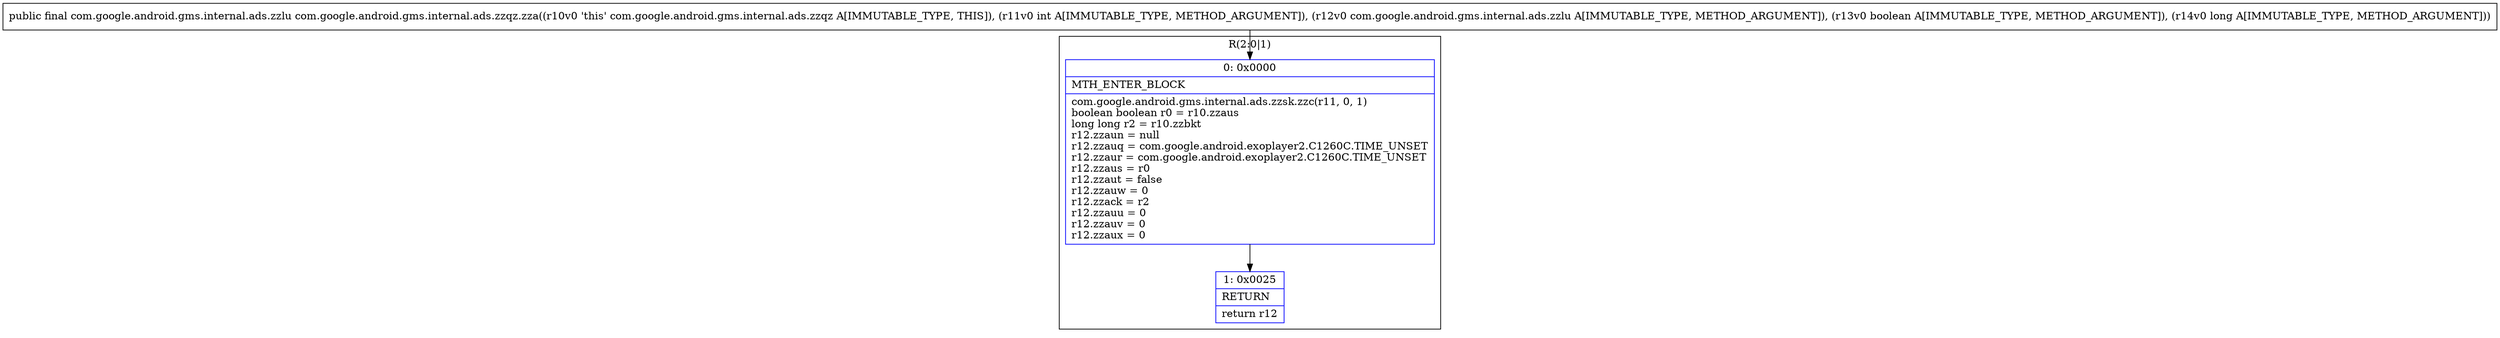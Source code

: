 digraph "CFG forcom.google.android.gms.internal.ads.zzqz.zza(ILcom\/google\/android\/gms\/internal\/ads\/zzlu;ZJ)Lcom\/google\/android\/gms\/internal\/ads\/zzlu;" {
subgraph cluster_Region_1735472284 {
label = "R(2:0|1)";
node [shape=record,color=blue];
Node_0 [shape=record,label="{0\:\ 0x0000|MTH_ENTER_BLOCK\l|com.google.android.gms.internal.ads.zzsk.zzc(r11, 0, 1)\lboolean boolean r0 = r10.zzaus\llong long r2 = r10.zzbkt\lr12.zzaun = null\lr12.zzauq = com.google.android.exoplayer2.C1260C.TIME_UNSET\lr12.zzaur = com.google.android.exoplayer2.C1260C.TIME_UNSET\lr12.zzaus = r0\lr12.zzaut = false\lr12.zzauw = 0\lr12.zzack = r2\lr12.zzauu = 0\lr12.zzauv = 0\lr12.zzaux = 0\l}"];
Node_1 [shape=record,label="{1\:\ 0x0025|RETURN\l|return r12\l}"];
}
MethodNode[shape=record,label="{public final com.google.android.gms.internal.ads.zzlu com.google.android.gms.internal.ads.zzqz.zza((r10v0 'this' com.google.android.gms.internal.ads.zzqz A[IMMUTABLE_TYPE, THIS]), (r11v0 int A[IMMUTABLE_TYPE, METHOD_ARGUMENT]), (r12v0 com.google.android.gms.internal.ads.zzlu A[IMMUTABLE_TYPE, METHOD_ARGUMENT]), (r13v0 boolean A[IMMUTABLE_TYPE, METHOD_ARGUMENT]), (r14v0 long A[IMMUTABLE_TYPE, METHOD_ARGUMENT])) }"];
MethodNode -> Node_0;
Node_0 -> Node_1;
}

